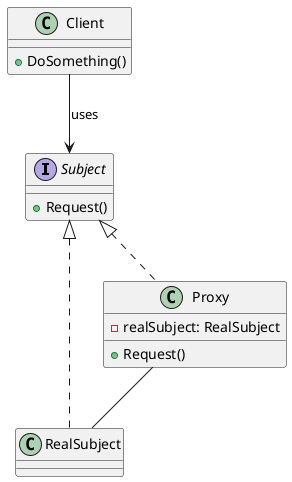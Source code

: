@startuml ProxyPattern
interface Subject {
  +Request()
}
class RealSubject
class Proxy {
  -realSubject: RealSubject
  +Request()
}
class Client {
  +DoSomething()
}
Subject <|.. RealSubject
Subject <|.. Proxy
Proxy -- RealSubject
Client --> Subject : uses
@enduml

